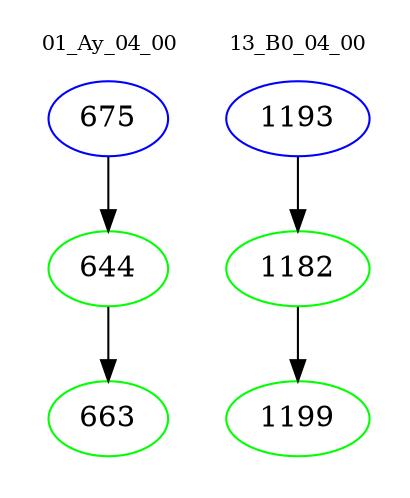 digraph{
subgraph cluster_0 {
color = white
label = "01_Ay_04_00";
fontsize=10;
T0_675 [label="675", color="blue"]
T0_675 -> T0_644 [color="black"]
T0_644 [label="644", color="green"]
T0_644 -> T0_663 [color="black"]
T0_663 [label="663", color="green"]
}
subgraph cluster_1 {
color = white
label = "13_B0_04_00";
fontsize=10;
T1_1193 [label="1193", color="blue"]
T1_1193 -> T1_1182 [color="black"]
T1_1182 [label="1182", color="green"]
T1_1182 -> T1_1199 [color="black"]
T1_1199 [label="1199", color="green"]
}
}

